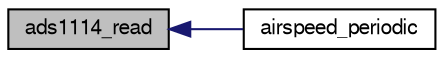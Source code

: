 digraph "ads1114_read"
{
  edge [fontname="FreeSans",fontsize="10",labelfontname="FreeSans",labelfontsize="10"];
  node [fontname="FreeSans",fontsize="10",shape=record];
  rankdir="LR";
  Node1 [label="ads1114_read",height=0.2,width=0.4,color="black", fillcolor="grey75", style="filled", fontcolor="black"];
  Node1 -> Node2 [dir="back",color="midnightblue",fontsize="10",style="solid",fontname="FreeSans"];
  Node2 [label="airspeed_periodic",height=0.2,width=0.4,color="black", fillcolor="white", style="filled",URL="$airspeed__ads1114_8h.html#abc1ef85820f6067126dc796a05dac64b"];
}
